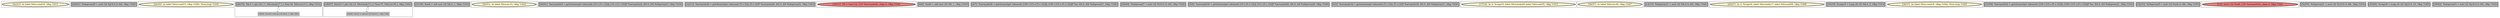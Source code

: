 
digraph G {





subgraph cluster26 {


node886 [penwidth=3.0,fontsize=20,fillcolor=lemonchiffon,label="[22/23]  br label %for.cond18, !dbg !1011",shape=ellipse,style=filled ]



}

subgraph cluster25 {


node885 [penwidth=3.0,fontsize=20,fillcolor=grey,label="[20/21]  %idxprom29 = sext i32 %j14.0 to i64, !dbg !1020",shape=rectangle,style=filled ]



}

subgraph cluster24 {


node884 [penwidth=3.0,fontsize=20,fillcolor=lemonchiffon,label="[24/25]  br label %for.cond15, !dbg !1029, !llvm.loop !1030",shape=ellipse,style=filled ]



}

subgraph cluster22 {


node882 [penwidth=3.0,fontsize=20,fillcolor=grey,label="[28/35]  %k.0 = phi i32 [ 1, %for.body17 ], [ %inc34, %for.inc33 ], !dbg !1012",shape=rectangle,style=filled ]
node881 [fillcolor=grey,label="[29/30]  %inc34 = add nsw i32 %k.0, 1, !dbg !1023",shape=rectangle,style=filled ]

node881->node882 [style=dotted,color=forestgreen,label="T",fontcolor=forestgreen ]
node882->node881 [style=dotted,color=forestgreen,label="T",fontcolor=forestgreen ]


}

subgraph cluster20 {


node879 [penwidth=3.0,fontsize=20,fillcolor=grey,label="[38/47]  %j14.0 = phi i32 [ 0, %for.body13 ], [ %inc37, %for.inc36 ], !dbg !1003",shape=rectangle,style=filled ]
node878 [fillcolor=grey,label="[45/46]  %inc37 = add nsw i32 %j14.0, 1, !dbg !1028",shape=rectangle,style=filled ]

node878->node879 [style=dotted,color=forestgreen,label="T",fontcolor=forestgreen ]
node879->node878 [style=dotted,color=forestgreen,label="T",fontcolor=forestgreen ]


}

subgraph cluster18 {


node876 [penwidth=3.0,fontsize=20,fillcolor=grey,label="[31/34]  %sub = sub nsw i32 %k.0, 1, !dbg !1018",shape=rectangle,style=filled ]



}

subgraph cluster16 {


node874 [penwidth=3.0,fontsize=20,fillcolor=lemonchiffon,label="[50/51]  br label %for.inc33, !dbg !1022",shape=ellipse,style=filled ]



}

subgraph cluster17 {


node875 [penwidth=3.0,fontsize=20,fillcolor=grey,label="[40/41]  %arrayidx24 = getelementptr inbounds [10 x [5 x i32]], [10 x [5 x i32]]* %arrayidx22, i64 0, i64 %idxprom23, !dbg !1016",shape=rectangle,style=filled ]



}

subgraph cluster4 {


node862 [penwidth=3.0,fontsize=20,fillcolor=grey,label="[12/13]  %arrayidx26 = getelementptr inbounds [5 x i32], [5 x i32]* %arrayidx24, i64 0, i64 %idxprom25, !dbg !1016",shape=rectangle,style=filled ]



}

subgraph cluster3 {


node861 [penwidth=3.0,fontsize=20,fillcolor=lightcoral,label="[10/11]  %0 = load i32, i32* %arrayidx26, align 4, !dbg !1016",shape=ellipse,style=filled ]



}

subgraph cluster2 {


node860 [penwidth=3.0,fontsize=20,fillcolor=grey,label="[8/9]  %add = add nsw i32 %0, 1, !dbg !1019",shape=rectangle,style=filled ]



}

subgraph cluster1 {


node859 [penwidth=3.0,fontsize=20,fillcolor=grey,label="[4/7]  %arrayidx28 = getelementptr inbounds [100 x [10 x [5 x i32]]], [100 x [10 x [5 x i32]]]* %a, i64 0, i64 %idxprom27, !dbg !1020",shape=rectangle,style=filled ]



}

subgraph cluster12 {


node870 [penwidth=3.0,fontsize=20,fillcolor=grey,label="[48/49]  %idxprom27 = sext i32 %i10.0 to i64, !dbg !1020",shape=rectangle,style=filled ]



}

subgraph cluster5 {


node863 [penwidth=3.0,fontsize=20,fillcolor=grey,label="[5/6]  %arrayidx30 = getelementptr inbounds [10 x [5 x i32]], [10 x [5 x i32]]* %arrayidx28, i64 0, i64 %idxprom29, !dbg !1020",shape=rectangle,style=filled ]



}

subgraph cluster0 {


node858 [penwidth=3.0,fontsize=20,fillcolor=grey,label="[0/3]  %arrayidx32 = getelementptr inbounds [5 x i32], [5 x i32]* %arrayidx30, i64 0, i64 %idxprom31, !dbg !1020",shape=rectangle,style=filled ]



}

subgraph cluster6 {


node864 [penwidth=3.0,fontsize=20,fillcolor=lemonchiffon,label="[17/18]  br i1 %cmp19, label %for.body20, label %for.end35, !dbg !1015",shape=ellipse,style=filled ]



}

subgraph cluster14 {


node872 [penwidth=3.0,fontsize=20,fillcolor=lemonchiffon,label="[56/57]  br label %for.inc36, !dbg !1027",shape=ellipse,style=filled ]



}

subgraph cluster7 {


node865 [penwidth=3.0,fontsize=20,fillcolor=grey,label="[14/15]  %idxprom31 = sext i32 %k.0 to i64, !dbg !1020",shape=rectangle,style=filled ]



}

subgraph cluster23 {


node883 [penwidth=3.0,fontsize=20,fillcolor=lemonchiffon,label="[26/27]  br i1 %cmp16, label %for.body17, label %for.end38, !dbg !1006",shape=ellipse,style=filled ]



}

subgraph cluster8 {


node866 [penwidth=3.0,fontsize=20,fillcolor=grey,label="[16/19]  %cmp19 = icmp slt i32 %k.0, 5, !dbg !1014",shape=rectangle,style=filled ]



}

subgraph cluster21 {


node880 [penwidth=3.0,fontsize=20,fillcolor=lemonchiffon,label="[36/37]  br label %for.cond18, !dbg !1024, !llvm.loop !1025",shape=ellipse,style=filled ]



}

subgraph cluster9 {


node867 [penwidth=3.0,fontsize=20,fillcolor=grey,label="[53/54]  %arrayidx22 = getelementptr inbounds [100 x [10 x [5 x i32]]], [100 x [10 x [5 x i32]]]* %a, i64 0, i64 %idxprom21, !dbg !1016",shape=rectangle,style=filled ]



}

subgraph cluster19 {


node877 [penwidth=3.0,fontsize=20,fillcolor=grey,label="[32/33]  %idxprom25 = sext i32 %sub to i64, !dbg !1016",shape=rectangle,style=filled ]



}

subgraph cluster10 {


node868 [penwidth=3.0,fontsize=20,fillcolor=lightcoral,label="[1/2]  store i32 %add, i32* %arrayidx32, align 4, !dbg !1021",shape=ellipse,style=filled ]



}

subgraph cluster11 {


node869 [penwidth=3.0,fontsize=20,fillcolor=grey,label="[52/55]  %idxprom21 = sext i32 %i10.0 to i64, !dbg !1016",shape=rectangle,style=filled ]



}

subgraph cluster13 {


node871 [penwidth=3.0,fontsize=20,fillcolor=grey,label="[43/44]  %cmp16 = icmp slt i32 %j14.0, 10, !dbg !1005",shape=rectangle,style=filled ]



}

subgraph cluster15 {


node873 [penwidth=3.0,fontsize=20,fillcolor=grey,label="[39/42]  %idxprom23 = sext i32 %j14.0 to i64, !dbg !1016",shape=rectangle,style=filled ]



}

}
